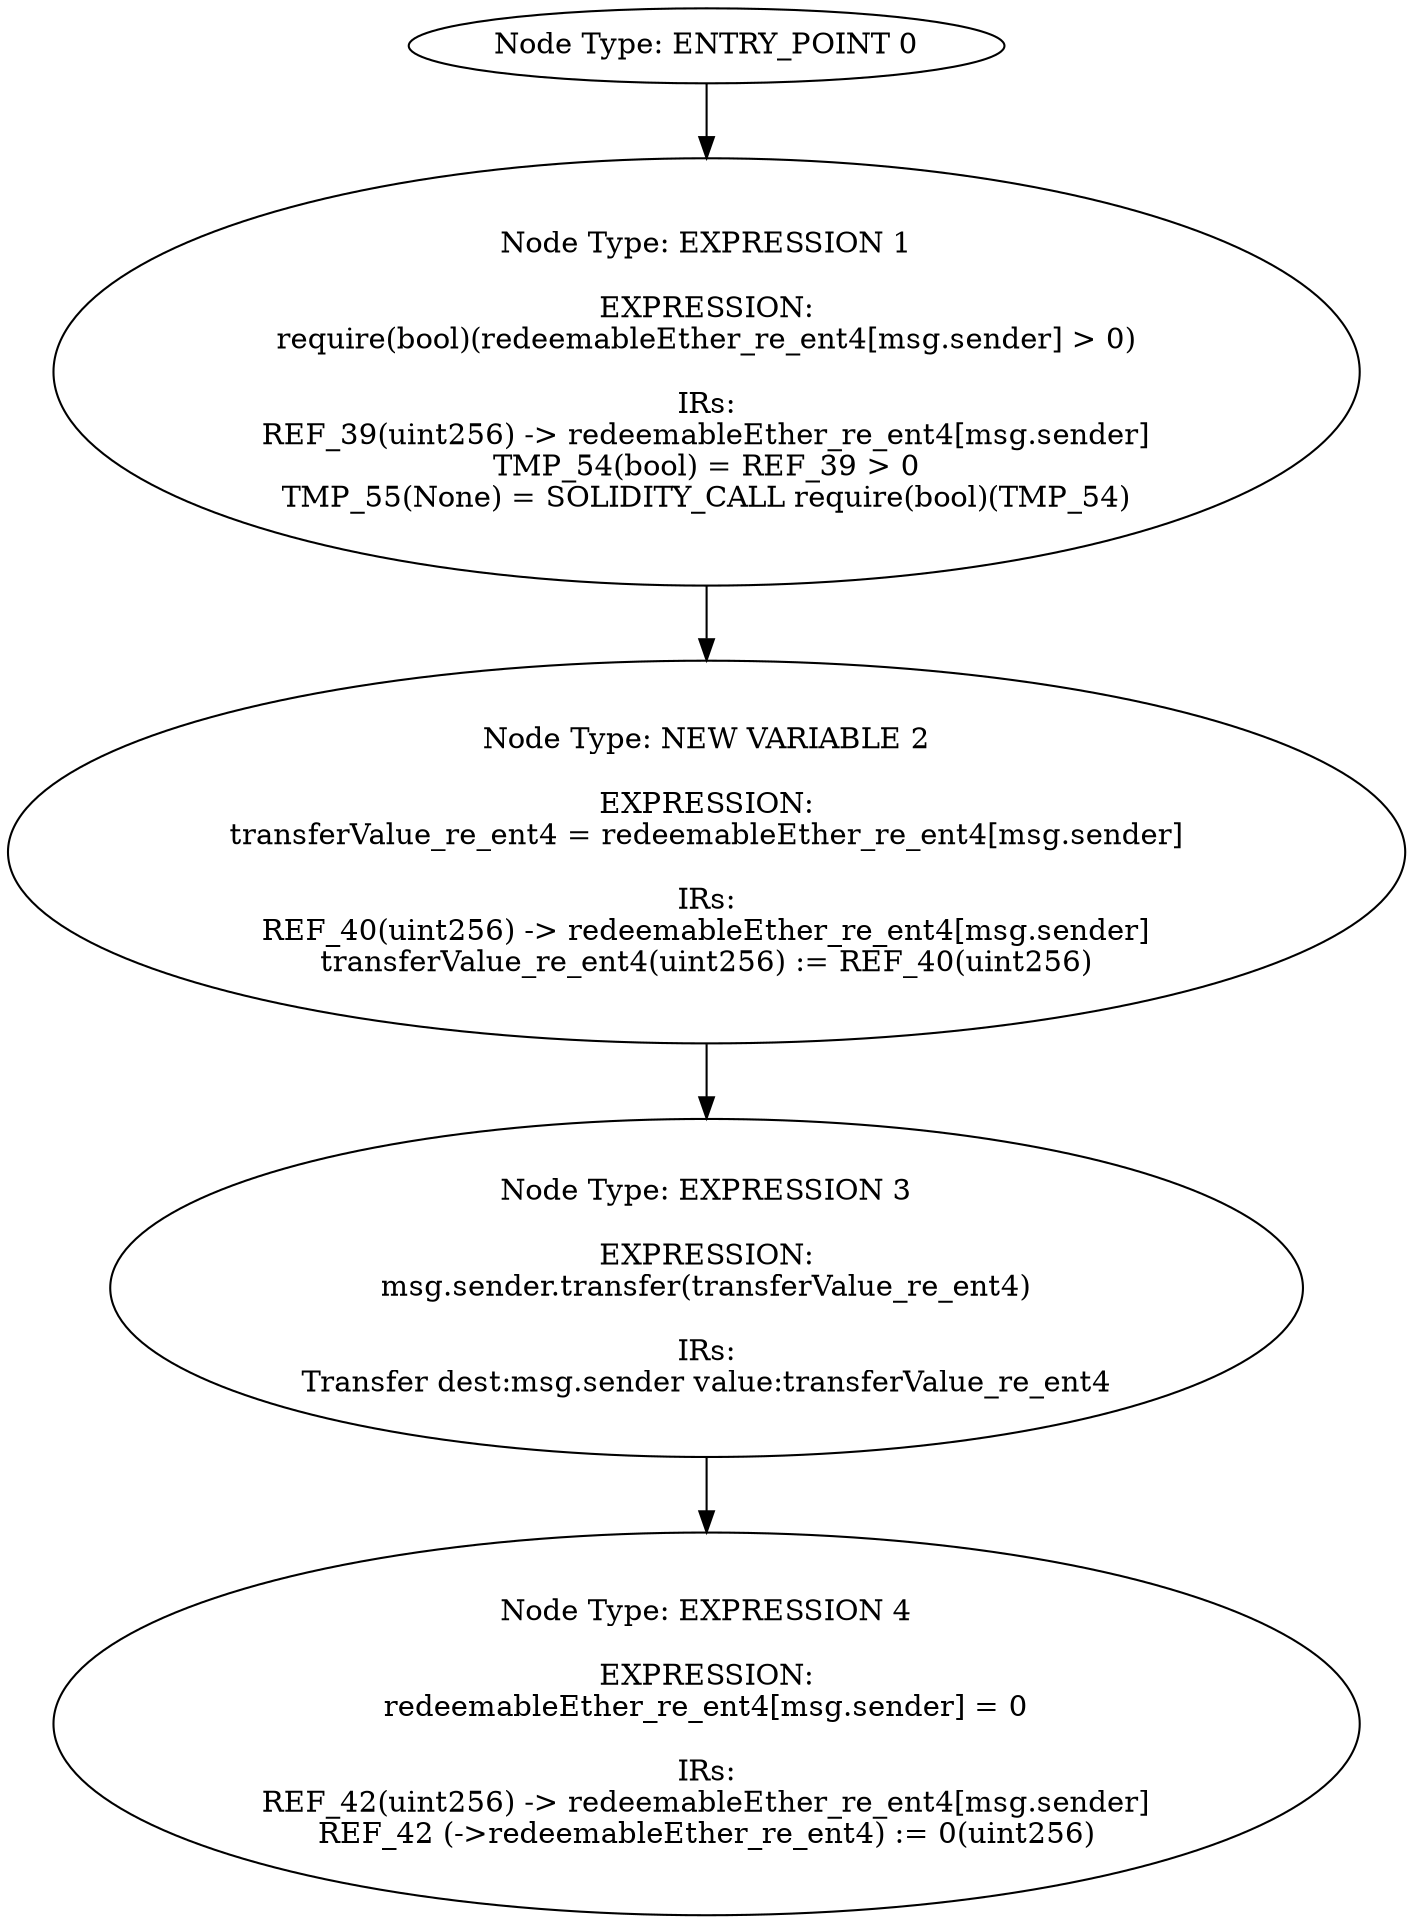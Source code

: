 digraph{
0[label="Node Type: ENTRY_POINT 0
"];
0->1;
1[label="Node Type: EXPRESSION 1

EXPRESSION:
require(bool)(redeemableEther_re_ent4[msg.sender] > 0)

IRs:
REF_39(uint256) -> redeemableEther_re_ent4[msg.sender]
TMP_54(bool) = REF_39 > 0
TMP_55(None) = SOLIDITY_CALL require(bool)(TMP_54)"];
1->2;
2[label="Node Type: NEW VARIABLE 2

EXPRESSION:
transferValue_re_ent4 = redeemableEther_re_ent4[msg.sender]

IRs:
REF_40(uint256) -> redeemableEther_re_ent4[msg.sender]
transferValue_re_ent4(uint256) := REF_40(uint256)"];
2->3;
3[label="Node Type: EXPRESSION 3

EXPRESSION:
msg.sender.transfer(transferValue_re_ent4)

IRs:
Transfer dest:msg.sender value:transferValue_re_ent4"];
3->4;
4[label="Node Type: EXPRESSION 4

EXPRESSION:
redeemableEther_re_ent4[msg.sender] = 0

IRs:
REF_42(uint256) -> redeemableEther_re_ent4[msg.sender]
REF_42 (->redeemableEther_re_ent4) := 0(uint256)"];
}
